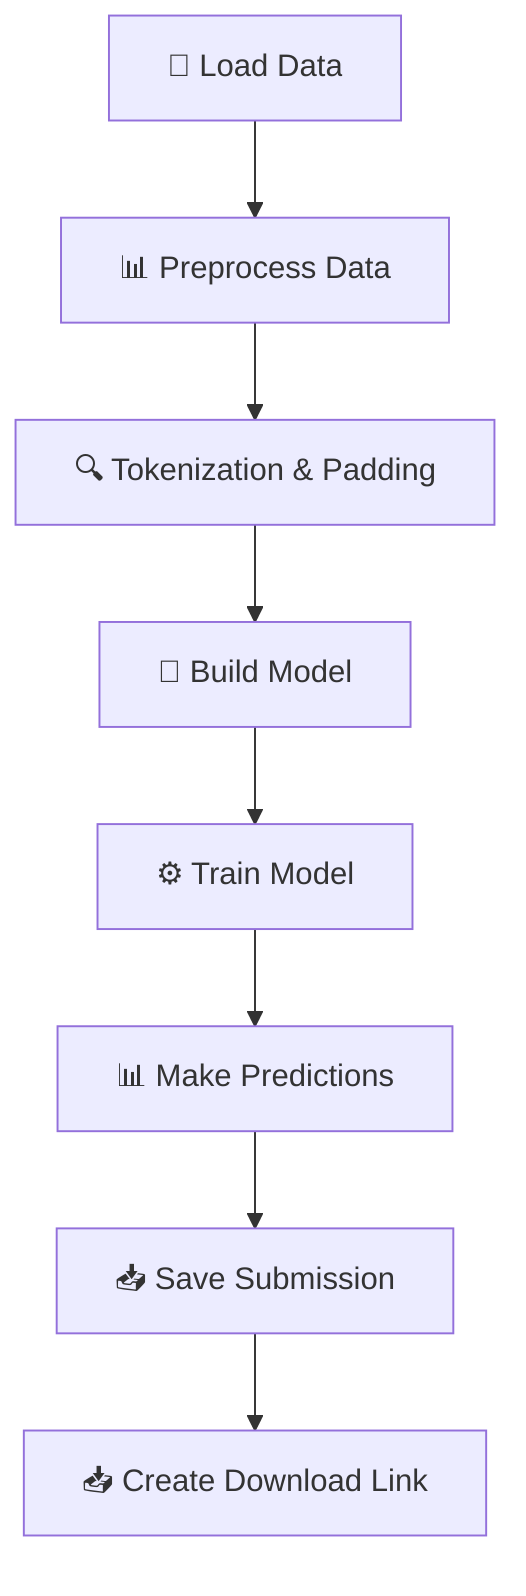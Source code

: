 graph TD;
    A["📁 Load Data"] --> B["📊 Preprocess Data"];
    B --> C["🔍 Tokenization & Padding"];
    C --> D["🧠 Build Model"];
    D --> E["⚙️ Train Model"];
    E --> F["📊 Make Predictions"];
    F --> G["📥 Save Submission"];
    G --> H["📥 Create Download Link"];